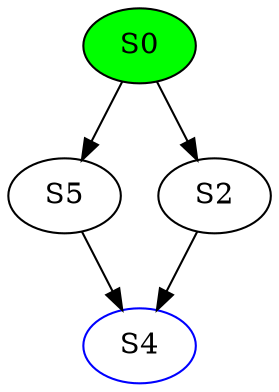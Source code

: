 digraph G {
S4 [color=blue];
S0 [style=filled, fillcolor=green];
S5 -> S4;
S0 -> S5;
S0 -> S2;
S2 -> S4;
}
